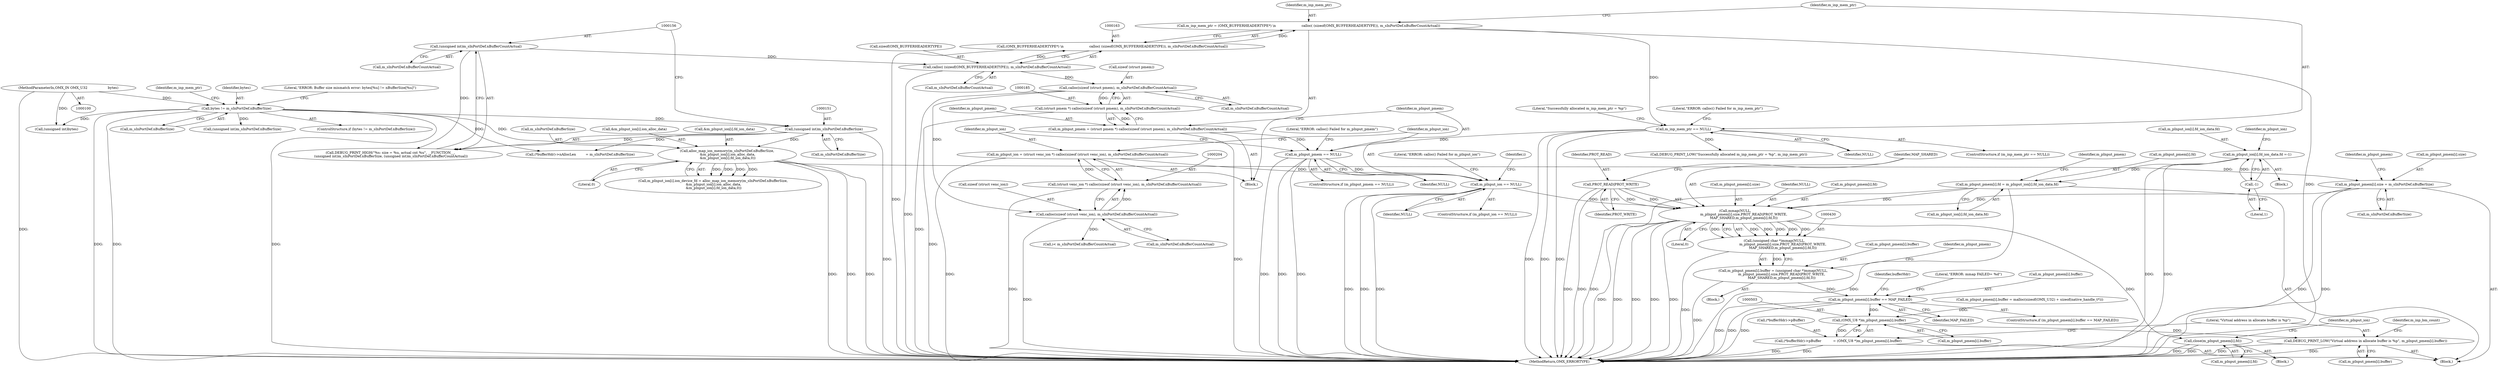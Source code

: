 digraph "0_Android_d575ecf607056d8e3328ef2eb56c52e98f81e87d@array" {
"1000431" [label="(Call,mmap(NULL,\n                m_pInput_pmem[i].size,PROT_READ|PROT_WRITE,\n                MAP_SHARED,m_pInput_pmem[i].fd,0))"];
"1000212" [label="(Call,m_pInput_ion == NULL)"];
"1000201" [label="(Call,m_pInput_ion = (struct venc_ion *) calloc(sizeof (struct venc_ion), m_sInPortDef.nBufferCountActual))"];
"1000203" [label="(Call,(struct venc_ion *) calloc(sizeof (struct venc_ion), m_sInPortDef.nBufferCountActual))"];
"1000205" [label="(Call,calloc(sizeof (struct venc_ion), m_sInPortDef.nBufferCountActual))"];
"1000186" [label="(Call,calloc(sizeof (struct pmem), m_sInPortDef.nBufferCountActual))"];
"1000164" [label="(Call,calloc( (sizeof(OMX_BUFFERHEADERTYPE)), m_sInPortDef.nBufferCountActual))"];
"1000155" [label="(Call,(unsigned int)m_sInPortDef.nBufferCountActual)"];
"1000193" [label="(Call,m_pInput_pmem == NULL)"];
"1000182" [label="(Call,m_pInput_pmem = (struct pmem *) calloc(sizeof (struct pmem), m_sInPortDef.nBufferCountActual))"];
"1000184" [label="(Call,(struct pmem *) calloc(sizeof (struct pmem), m_sInPortDef.nBufferCountActual))"];
"1000171" [label="(Call,m_inp_mem_ptr == NULL)"];
"1000160" [label="(Call,m_inp_mem_ptr = (OMX_BUFFERHEADERTYPE*) \\n                        calloc( (sizeof(OMX_BUFFERHEADERTYPE)), m_sInPortDef.nBufferCountActual))"];
"1000162" [label="(Call,(OMX_BUFFERHEADERTYPE*) \\n                        calloc( (sizeof(OMX_BUFFERHEADERTYPE)), m_sInPortDef.nBufferCountActual))"];
"1000394" [label="(Call,m_pInput_pmem[i].size = m_sInPortDef.nBufferSize)"];
"1000351" [label="(Call,alloc_map_ion_memory(m_sInPortDef.nBufferSize,\n &m_pInput_ion[i].ion_alloc_data,\n &m_pInput_ion[i].fd_ion_data,0))"];
"1000150" [label="(Call,(unsigned int)m_sInPortDef.nBufferSize)"];
"1000125" [label="(Call,bytes != m_sInPortDef.nBufferSize)"];
"1000105" [label="(MethodParameterIn,OMX_IN OMX_U32                   bytes)"];
"1000438" [label="(Call,PROT_READ|PROT_WRITE)"];
"1000381" [label="(Call,m_pInput_pmem[i].fd = m_pInput_ion[i].fd_ion_data.fd)"];
"1000248" [label="(Call,m_pInput_ion[i].fd_ion_data.fd =-1)"];
"1000256" [label="(Call,-1)"];
"1000429" [label="(Call,(unsigned char *)mmap(NULL,\n                m_pInput_pmem[i].size,PROT_READ|PROT_WRITE,\n                MAP_SHARED,m_pInput_pmem[i].fd,0))"];
"1000423" [label="(Call,m_pInput_pmem[i].buffer = (unsigned char *)mmap(NULL,\n                m_pInput_pmem[i].size,PROT_READ|PROT_WRITE,\n                MAP_SHARED,m_pInput_pmem[i].fd,0))"];
"1000449" [label="(Call,m_pInput_pmem[i].buffer == MAP_FAILED)"];
"1000502" [label="(Call,(OMX_U8 *)m_pInput_pmem[i].buffer)"];
"1000497" [label="(Call,(*bufferHdr)->pBuffer           = (OMX_U8 *)m_pInput_pmem[i].buffer)"];
"1000509" [label="(Call,DEBUG_PRINT_LOW(\"Virtual address in allocate buffer is %p\", m_pInput_pmem[i].buffer))"];
"1000460" [label="(Call,close(m_pInput_pmem[i].fd))"];
"1000147" [label="(Call,DEBUG_PRINT_HIGH(\"%s: size = %u, actual cnt %u\", __FUNCTION__,\n (unsigned int)m_sInPortDef.nBufferSize, (unsigned int)m_sInPortDef.nBufferCountActual))"];
"1000203" [label="(Call,(struct venc_ion *) calloc(sizeof (struct venc_ion), m_sInPortDef.nBufferCountActual))"];
"1000438" [label="(Call,PROT_READ|PROT_WRITE)"];
"1000248" [label="(Call,m_pInput_ion[i].fd_ion_data.fd =-1)"];
"1000292" [label="(Block,)"];
"1000439" [label="(Identifier,PROT_READ)"];
"1000127" [label="(Call,m_sInPortDef.nBufferSize)"];
"1000257" [label="(Literal,1)"];
"1000475" [label="(Call,m_pInput_pmem[i].buffer = malloc(sizeof(OMX_U32) + sizeof(native_handle_t*)))"];
"1000145" [label="(Identifier,m_inp_mem_ptr)"];
"1000157" [label="(Call,m_sInPortDef.nBufferCountActual)"];
"1000548" [label="(MethodReturn,OMX_ERRORTYPE)"];
"1000262" [label="(Identifier,m_pInput_ion)"];
"1000126" [label="(Identifier,bytes)"];
"1000192" [label="(ControlStructure,if (m_pInput_pmem == NULL))"];
"1000213" [label="(Identifier,m_pInput_ion)"];
"1000194" [label="(Identifier,m_pInput_pmem)"];
"1000367" [label="(Literal,0)"];
"1000509" [label="(Call,DEBUG_PRINT_LOW(\"Virtual address in allocate buffer is %p\", m_pInput_pmem[i].buffer))"];
"1000504" [label="(Call,m_pInput_pmem[i].buffer)"];
"1000422" [label="(Block,)"];
"1000498" [label="(Call,(*bufferHdr)->pBuffer)"];
"1000455" [label="(Identifier,MAP_FAILED)"];
"1000511" [label="(Call,m_pInput_pmem[i].buffer)"];
"1000170" [label="(ControlStructure,if (m_inp_mem_ptr == NULL))"];
"1000224" [label="(Call,i< m_sInPortDef.nBufferCountActual)"];
"1000195" [label="(Identifier,NULL)"];
"1000429" [label="(Call,(unsigned char *)mmap(NULL,\n                m_pInput_pmem[i].size,PROT_READ|PROT_WRITE,\n                MAP_SHARED,m_pInput_pmem[i].fd,0))"];
"1000397" [label="(Identifier,m_pInput_pmem)"];
"1000458" [label="(Literal,\"ERROR: mmap FAILED= %d\")"];
"1000461" [label="(Call,m_pInput_pmem[i].fd)"];
"1000136" [label="(Call,(unsigned int)m_sInPortDef.nBufferSize)"];
"1000183" [label="(Identifier,m_pInput_pmem)"];
"1000155" [label="(Call,(unsigned int)m_sInPortDef.nBufferCountActual)"];
"1000176" [label="(Literal,\"ERROR: calloc() Failed for m_inp_mem_ptr\")"];
"1000167" [label="(Call,m_sInPortDef.nBufferCountActual)"];
"1000206" [label="(Call,sizeof (struct venc_ion))"];
"1000400" [label="(Call,m_sInPortDef.nBufferSize)"];
"1000424" [label="(Call,m_pInput_pmem[i].buffer)"];
"1000440" [label="(Identifier,PROT_WRITE)"];
"1000180" [label="(Literal,\"Successfully allocated m_inp_mem_ptr = %p\")"];
"1000460" [label="(Call,close(m_pInput_pmem[i].fd))"];
"1000382" [label="(Call,m_pInput_pmem[i].fd)"];
"1000395" [label="(Call,m_pInput_pmem[i].size)"];
"1000125" [label="(Call,bytes != m_sInPortDef.nBufferSize)"];
"1000447" [label="(Literal,0)"];
"1000150" [label="(Call,(unsigned int)m_sInPortDef.nBufferSize)"];
"1000179" [label="(Call,DEBUG_PRINT_LOW(\"Successfully allocated m_inp_mem_ptr = %p\", m_inp_mem_ptr))"];
"1000387" [label="(Call,m_pInput_ion[i].fd_ion_data.fd)"];
"1000124" [label="(ControlStructure,if (bytes != m_sInPortDef.nBufferSize))"];
"1000469" [label="(Identifier,m_pInput_ion)"];
"1000433" [label="(Call,m_pInput_pmem[i].size)"];
"1000217" [label="(Literal,\"ERROR: calloc() Failed for m_pInput_ion\")"];
"1000249" [label="(Call,m_pInput_ion[i].fd_ion_data.fd)"];
"1000432" [label="(Identifier,NULL)"];
"1000497" [label="(Call,(*bufferHdr)->pBuffer           = (OMX_U8 *)m_pInput_pmem[i].buffer)"];
"1000510" [label="(Literal,\"Virtual address in allocate buffer is %p\")"];
"1000423" [label="(Call,m_pInput_pmem[i].buffer = (unsigned char *)mmap(NULL,\n                m_pInput_pmem[i].size,PROT_READ|PROT_WRITE,\n                MAP_SHARED,m_pInput_pmem[i].fd,0))"];
"1000173" [label="(Identifier,NULL)"];
"1000351" [label="(Call,alloc_map_ion_memory(m_sInPortDef.nBufferSize,\n &m_pInput_ion[i].ion_alloc_data,\n &m_pInput_ion[i].fd_ion_data,0))"];
"1000450" [label="(Call,m_pInput_pmem[i].buffer)"];
"1000105" [label="(MethodParameterIn,OMX_IN OMX_U32                   bytes)"];
"1000202" [label="(Identifier,m_pInput_ion)"];
"1000222" [label="(Identifier,i)"];
"1000198" [label="(Literal,\"ERROR: calloc() Failed for m_pInput_pmem\")"];
"1000184" [label="(Call,(struct pmem *) calloc(sizeof (struct pmem), m_sInPortDef.nBufferCountActual))"];
"1000160" [label="(Call,m_inp_mem_ptr = (OMX_BUFFERHEADERTYPE*) \\n                        calloc( (sizeof(OMX_BUFFERHEADERTYPE)), m_sInPortDef.nBufferCountActual))"];
"1000231" [label="(Block,)"];
"1000256" [label="(Call,-1)"];
"1000165" [label="(Call,sizeof(OMX_BUFFERHEADERTYPE))"];
"1000146" [label="(Block,)"];
"1000208" [label="(Call,m_sInPortDef.nBufferCountActual)"];
"1000456" [label="(Block,)"];
"1000345" [label="(Call,m_pInput_ion[i].ion_device_fd = alloc_map_ion_memory(m_sInPortDef.nBufferSize,\n &m_pInput_ion[i].ion_alloc_data,\n &m_pInput_ion[i].fd_ion_data,0))"];
"1000431" [label="(Call,mmap(NULL,\n                m_pInput_pmem[i].size,PROT_READ|PROT_WRITE,\n                MAP_SHARED,m_pInput_pmem[i].fd,0))"];
"1000394" [label="(Call,m_pInput_pmem[i].size = m_sInPortDef.nBufferSize)"];
"1000381" [label="(Call,m_pInput_pmem[i].fd = m_pInput_ion[i].fd_ion_data.fd)"];
"1000211" [label="(ControlStructure,if (m_pInput_ion == NULL))"];
"1000182" [label="(Call,m_pInput_pmem = (struct pmem *) calloc(sizeof (struct pmem), m_sInPortDef.nBufferCountActual))"];
"1000152" [label="(Call,m_sInPortDef.nBufferSize)"];
"1000193" [label="(Call,m_pInput_pmem == NULL)"];
"1000186" [label="(Call,calloc(sizeof (struct pmem), m_sInPortDef.nBufferCountActual))"];
"1000352" [label="(Call,m_sInPortDef.nBufferSize)"];
"1000205" [label="(Call,calloc(sizeof (struct venc_ion), m_sInPortDef.nBufferCountActual))"];
"1000449" [label="(Call,m_pInput_pmem[i].buffer == MAP_FAILED)"];
"1000355" [label="(Call,&m_pInput_ion[i].ion_alloc_data)"];
"1000361" [label="(Call,&m_pInput_ion[i].fd_ion_data)"];
"1000314" [label="(Call,(*bufferHdr)->nAllocLen         = m_sInPortDef.nBufferSize)"];
"1000161" [label="(Identifier,m_inp_mem_ptr)"];
"1000448" [label="(ControlStructure,if (m_pInput_pmem[i].buffer == MAP_FAILED))"];
"1000164" [label="(Call,calloc( (sizeof(OMX_BUFFERHEADERTYPE)), m_sInPortDef.nBufferCountActual))"];
"1000133" [label="(Call,(unsigned int)bytes)"];
"1000162" [label="(Call,(OMX_BUFFERHEADERTYPE*) \\n                        calloc( (sizeof(OMX_BUFFERHEADERTYPE)), m_sInPortDef.nBufferCountActual))"];
"1000441" [label="(Identifier,MAP_SHARED)"];
"1000172" [label="(Identifier,m_inp_mem_ptr)"];
"1000132" [label="(Literal,\"ERROR: Buffer size mismatch error: bytes[%u] != nBufferSize[%u]\")"];
"1000189" [label="(Call,m_sInPortDef.nBufferCountActual)"];
"1000201" [label="(Call,m_pInput_ion = (struct venc_ion *) calloc(sizeof (struct venc_ion), m_sInPortDef.nBufferCountActual))"];
"1000406" [label="(Identifier,m_pInput_pmem)"];
"1000212" [label="(Call,m_pInput_ion == NULL)"];
"1000502" [label="(Call,(OMX_U8 *)m_pInput_pmem[i].buffer)"];
"1000500" [label="(Identifier,bufferHdr)"];
"1000518" [label="(Identifier,m_inp_bm_count)"];
"1000442" [label="(Call,m_pInput_pmem[i].fd)"];
"1000452" [label="(Identifier,m_pInput_pmem)"];
"1000214" [label="(Identifier,NULL)"];
"1000187" [label="(Call,sizeof (struct pmem))"];
"1000171" [label="(Call,m_inp_mem_ptr == NULL)"];
"1000431" -> "1000429"  [label="AST: "];
"1000431" -> "1000447"  [label="CFG: "];
"1000432" -> "1000431"  [label="AST: "];
"1000433" -> "1000431"  [label="AST: "];
"1000438" -> "1000431"  [label="AST: "];
"1000441" -> "1000431"  [label="AST: "];
"1000442" -> "1000431"  [label="AST: "];
"1000447" -> "1000431"  [label="AST: "];
"1000429" -> "1000431"  [label="CFG: "];
"1000431" -> "1000548"  [label="DDG: "];
"1000431" -> "1000548"  [label="DDG: "];
"1000431" -> "1000548"  [label="DDG: "];
"1000431" -> "1000548"  [label="DDG: "];
"1000431" -> "1000548"  [label="DDG: "];
"1000431" -> "1000429"  [label="DDG: "];
"1000431" -> "1000429"  [label="DDG: "];
"1000431" -> "1000429"  [label="DDG: "];
"1000431" -> "1000429"  [label="DDG: "];
"1000431" -> "1000429"  [label="DDG: "];
"1000431" -> "1000429"  [label="DDG: "];
"1000212" -> "1000431"  [label="DDG: "];
"1000394" -> "1000431"  [label="DDG: "];
"1000438" -> "1000431"  [label="DDG: "];
"1000438" -> "1000431"  [label="DDG: "];
"1000381" -> "1000431"  [label="DDG: "];
"1000431" -> "1000460"  [label="DDG: "];
"1000212" -> "1000211"  [label="AST: "];
"1000212" -> "1000214"  [label="CFG: "];
"1000213" -> "1000212"  [label="AST: "];
"1000214" -> "1000212"  [label="AST: "];
"1000217" -> "1000212"  [label="CFG: "];
"1000222" -> "1000212"  [label="CFG: "];
"1000212" -> "1000548"  [label="DDG: "];
"1000212" -> "1000548"  [label="DDG: "];
"1000212" -> "1000548"  [label="DDG: "];
"1000201" -> "1000212"  [label="DDG: "];
"1000193" -> "1000212"  [label="DDG: "];
"1000201" -> "1000146"  [label="AST: "];
"1000201" -> "1000203"  [label="CFG: "];
"1000202" -> "1000201"  [label="AST: "];
"1000203" -> "1000201"  [label="AST: "];
"1000213" -> "1000201"  [label="CFG: "];
"1000201" -> "1000548"  [label="DDG: "];
"1000203" -> "1000201"  [label="DDG: "];
"1000203" -> "1000205"  [label="CFG: "];
"1000204" -> "1000203"  [label="AST: "];
"1000205" -> "1000203"  [label="AST: "];
"1000203" -> "1000548"  [label="DDG: "];
"1000205" -> "1000203"  [label="DDG: "];
"1000205" -> "1000208"  [label="CFG: "];
"1000206" -> "1000205"  [label="AST: "];
"1000208" -> "1000205"  [label="AST: "];
"1000205" -> "1000548"  [label="DDG: "];
"1000186" -> "1000205"  [label="DDG: "];
"1000205" -> "1000224"  [label="DDG: "];
"1000186" -> "1000184"  [label="AST: "];
"1000186" -> "1000189"  [label="CFG: "];
"1000187" -> "1000186"  [label="AST: "];
"1000189" -> "1000186"  [label="AST: "];
"1000184" -> "1000186"  [label="CFG: "];
"1000186" -> "1000548"  [label="DDG: "];
"1000186" -> "1000184"  [label="DDG: "];
"1000164" -> "1000186"  [label="DDG: "];
"1000164" -> "1000162"  [label="AST: "];
"1000164" -> "1000167"  [label="CFG: "];
"1000165" -> "1000164"  [label="AST: "];
"1000167" -> "1000164"  [label="AST: "];
"1000162" -> "1000164"  [label="CFG: "];
"1000164" -> "1000548"  [label="DDG: "];
"1000164" -> "1000162"  [label="DDG: "];
"1000155" -> "1000164"  [label="DDG: "];
"1000155" -> "1000147"  [label="AST: "];
"1000155" -> "1000157"  [label="CFG: "];
"1000156" -> "1000155"  [label="AST: "];
"1000157" -> "1000155"  [label="AST: "];
"1000147" -> "1000155"  [label="CFG: "];
"1000155" -> "1000147"  [label="DDG: "];
"1000193" -> "1000192"  [label="AST: "];
"1000193" -> "1000195"  [label="CFG: "];
"1000194" -> "1000193"  [label="AST: "];
"1000195" -> "1000193"  [label="AST: "];
"1000198" -> "1000193"  [label="CFG: "];
"1000202" -> "1000193"  [label="CFG: "];
"1000193" -> "1000548"  [label="DDG: "];
"1000193" -> "1000548"  [label="DDG: "];
"1000193" -> "1000548"  [label="DDG: "];
"1000182" -> "1000193"  [label="DDG: "];
"1000171" -> "1000193"  [label="DDG: "];
"1000182" -> "1000146"  [label="AST: "];
"1000182" -> "1000184"  [label="CFG: "];
"1000183" -> "1000182"  [label="AST: "];
"1000184" -> "1000182"  [label="AST: "];
"1000194" -> "1000182"  [label="CFG: "];
"1000182" -> "1000548"  [label="DDG: "];
"1000184" -> "1000182"  [label="DDG: "];
"1000185" -> "1000184"  [label="AST: "];
"1000184" -> "1000548"  [label="DDG: "];
"1000171" -> "1000170"  [label="AST: "];
"1000171" -> "1000173"  [label="CFG: "];
"1000172" -> "1000171"  [label="AST: "];
"1000173" -> "1000171"  [label="AST: "];
"1000176" -> "1000171"  [label="CFG: "];
"1000180" -> "1000171"  [label="CFG: "];
"1000171" -> "1000548"  [label="DDG: "];
"1000171" -> "1000548"  [label="DDG: "];
"1000171" -> "1000548"  [label="DDG: "];
"1000160" -> "1000171"  [label="DDG: "];
"1000171" -> "1000179"  [label="DDG: "];
"1000160" -> "1000146"  [label="AST: "];
"1000160" -> "1000162"  [label="CFG: "];
"1000161" -> "1000160"  [label="AST: "];
"1000162" -> "1000160"  [label="AST: "];
"1000172" -> "1000160"  [label="CFG: "];
"1000160" -> "1000548"  [label="DDG: "];
"1000162" -> "1000160"  [label="DDG: "];
"1000163" -> "1000162"  [label="AST: "];
"1000162" -> "1000548"  [label="DDG: "];
"1000394" -> "1000292"  [label="AST: "];
"1000394" -> "1000400"  [label="CFG: "];
"1000395" -> "1000394"  [label="AST: "];
"1000400" -> "1000394"  [label="AST: "];
"1000406" -> "1000394"  [label="CFG: "];
"1000394" -> "1000548"  [label="DDG: "];
"1000394" -> "1000548"  [label="DDG: "];
"1000351" -> "1000394"  [label="DDG: "];
"1000351" -> "1000345"  [label="AST: "];
"1000351" -> "1000367"  [label="CFG: "];
"1000352" -> "1000351"  [label="AST: "];
"1000355" -> "1000351"  [label="AST: "];
"1000361" -> "1000351"  [label="AST: "];
"1000367" -> "1000351"  [label="AST: "];
"1000345" -> "1000351"  [label="CFG: "];
"1000351" -> "1000548"  [label="DDG: "];
"1000351" -> "1000548"  [label="DDG: "];
"1000351" -> "1000548"  [label="DDG: "];
"1000351" -> "1000345"  [label="DDG: "];
"1000351" -> "1000345"  [label="DDG: "];
"1000351" -> "1000345"  [label="DDG: "];
"1000351" -> "1000345"  [label="DDG: "];
"1000150" -> "1000351"  [label="DDG: "];
"1000125" -> "1000351"  [label="DDG: "];
"1000150" -> "1000147"  [label="AST: "];
"1000150" -> "1000152"  [label="CFG: "];
"1000151" -> "1000150"  [label="AST: "];
"1000152" -> "1000150"  [label="AST: "];
"1000156" -> "1000150"  [label="CFG: "];
"1000150" -> "1000548"  [label="DDG: "];
"1000150" -> "1000147"  [label="DDG: "];
"1000125" -> "1000150"  [label="DDG: "];
"1000150" -> "1000314"  [label="DDG: "];
"1000125" -> "1000124"  [label="AST: "];
"1000125" -> "1000127"  [label="CFG: "];
"1000126" -> "1000125"  [label="AST: "];
"1000127" -> "1000125"  [label="AST: "];
"1000132" -> "1000125"  [label="CFG: "];
"1000145" -> "1000125"  [label="CFG: "];
"1000125" -> "1000548"  [label="DDG: "];
"1000125" -> "1000548"  [label="DDG: "];
"1000125" -> "1000548"  [label="DDG: "];
"1000105" -> "1000125"  [label="DDG: "];
"1000125" -> "1000133"  [label="DDG: "];
"1000125" -> "1000136"  [label="DDG: "];
"1000125" -> "1000314"  [label="DDG: "];
"1000105" -> "1000100"  [label="AST: "];
"1000105" -> "1000548"  [label="DDG: "];
"1000105" -> "1000133"  [label="DDG: "];
"1000438" -> "1000440"  [label="CFG: "];
"1000439" -> "1000438"  [label="AST: "];
"1000440" -> "1000438"  [label="AST: "];
"1000441" -> "1000438"  [label="CFG: "];
"1000438" -> "1000548"  [label="DDG: "];
"1000438" -> "1000548"  [label="DDG: "];
"1000381" -> "1000292"  [label="AST: "];
"1000381" -> "1000387"  [label="CFG: "];
"1000382" -> "1000381"  [label="AST: "];
"1000387" -> "1000381"  [label="AST: "];
"1000397" -> "1000381"  [label="CFG: "];
"1000381" -> "1000548"  [label="DDG: "];
"1000381" -> "1000548"  [label="DDG: "];
"1000248" -> "1000381"  [label="DDG: "];
"1000248" -> "1000231"  [label="AST: "];
"1000248" -> "1000256"  [label="CFG: "];
"1000249" -> "1000248"  [label="AST: "];
"1000256" -> "1000248"  [label="AST: "];
"1000262" -> "1000248"  [label="CFG: "];
"1000248" -> "1000548"  [label="DDG: "];
"1000248" -> "1000548"  [label="DDG: "];
"1000256" -> "1000248"  [label="DDG: "];
"1000256" -> "1000257"  [label="CFG: "];
"1000257" -> "1000256"  [label="AST: "];
"1000429" -> "1000423"  [label="AST: "];
"1000430" -> "1000429"  [label="AST: "];
"1000423" -> "1000429"  [label="CFG: "];
"1000429" -> "1000548"  [label="DDG: "];
"1000429" -> "1000423"  [label="DDG: "];
"1000423" -> "1000422"  [label="AST: "];
"1000424" -> "1000423"  [label="AST: "];
"1000452" -> "1000423"  [label="CFG: "];
"1000423" -> "1000548"  [label="DDG: "];
"1000423" -> "1000449"  [label="DDG: "];
"1000449" -> "1000448"  [label="AST: "];
"1000449" -> "1000455"  [label="CFG: "];
"1000450" -> "1000449"  [label="AST: "];
"1000455" -> "1000449"  [label="AST: "];
"1000458" -> "1000449"  [label="CFG: "];
"1000500" -> "1000449"  [label="CFG: "];
"1000449" -> "1000548"  [label="DDG: "];
"1000449" -> "1000548"  [label="DDG: "];
"1000449" -> "1000548"  [label="DDG: "];
"1000449" -> "1000502"  [label="DDG: "];
"1000502" -> "1000497"  [label="AST: "];
"1000502" -> "1000504"  [label="CFG: "];
"1000503" -> "1000502"  [label="AST: "];
"1000504" -> "1000502"  [label="AST: "];
"1000497" -> "1000502"  [label="CFG: "];
"1000502" -> "1000497"  [label="DDG: "];
"1000475" -> "1000502"  [label="DDG: "];
"1000502" -> "1000509"  [label="DDG: "];
"1000497" -> "1000292"  [label="AST: "];
"1000498" -> "1000497"  [label="AST: "];
"1000510" -> "1000497"  [label="CFG: "];
"1000497" -> "1000548"  [label="DDG: "];
"1000497" -> "1000548"  [label="DDG: "];
"1000509" -> "1000292"  [label="AST: "];
"1000509" -> "1000511"  [label="CFG: "];
"1000510" -> "1000509"  [label="AST: "];
"1000511" -> "1000509"  [label="AST: "];
"1000518" -> "1000509"  [label="CFG: "];
"1000509" -> "1000548"  [label="DDG: "];
"1000509" -> "1000548"  [label="DDG: "];
"1000460" -> "1000456"  [label="AST: "];
"1000460" -> "1000461"  [label="CFG: "];
"1000461" -> "1000460"  [label="AST: "];
"1000469" -> "1000460"  [label="CFG: "];
"1000460" -> "1000548"  [label="DDG: "];
"1000460" -> "1000548"  [label="DDG: "];
}
